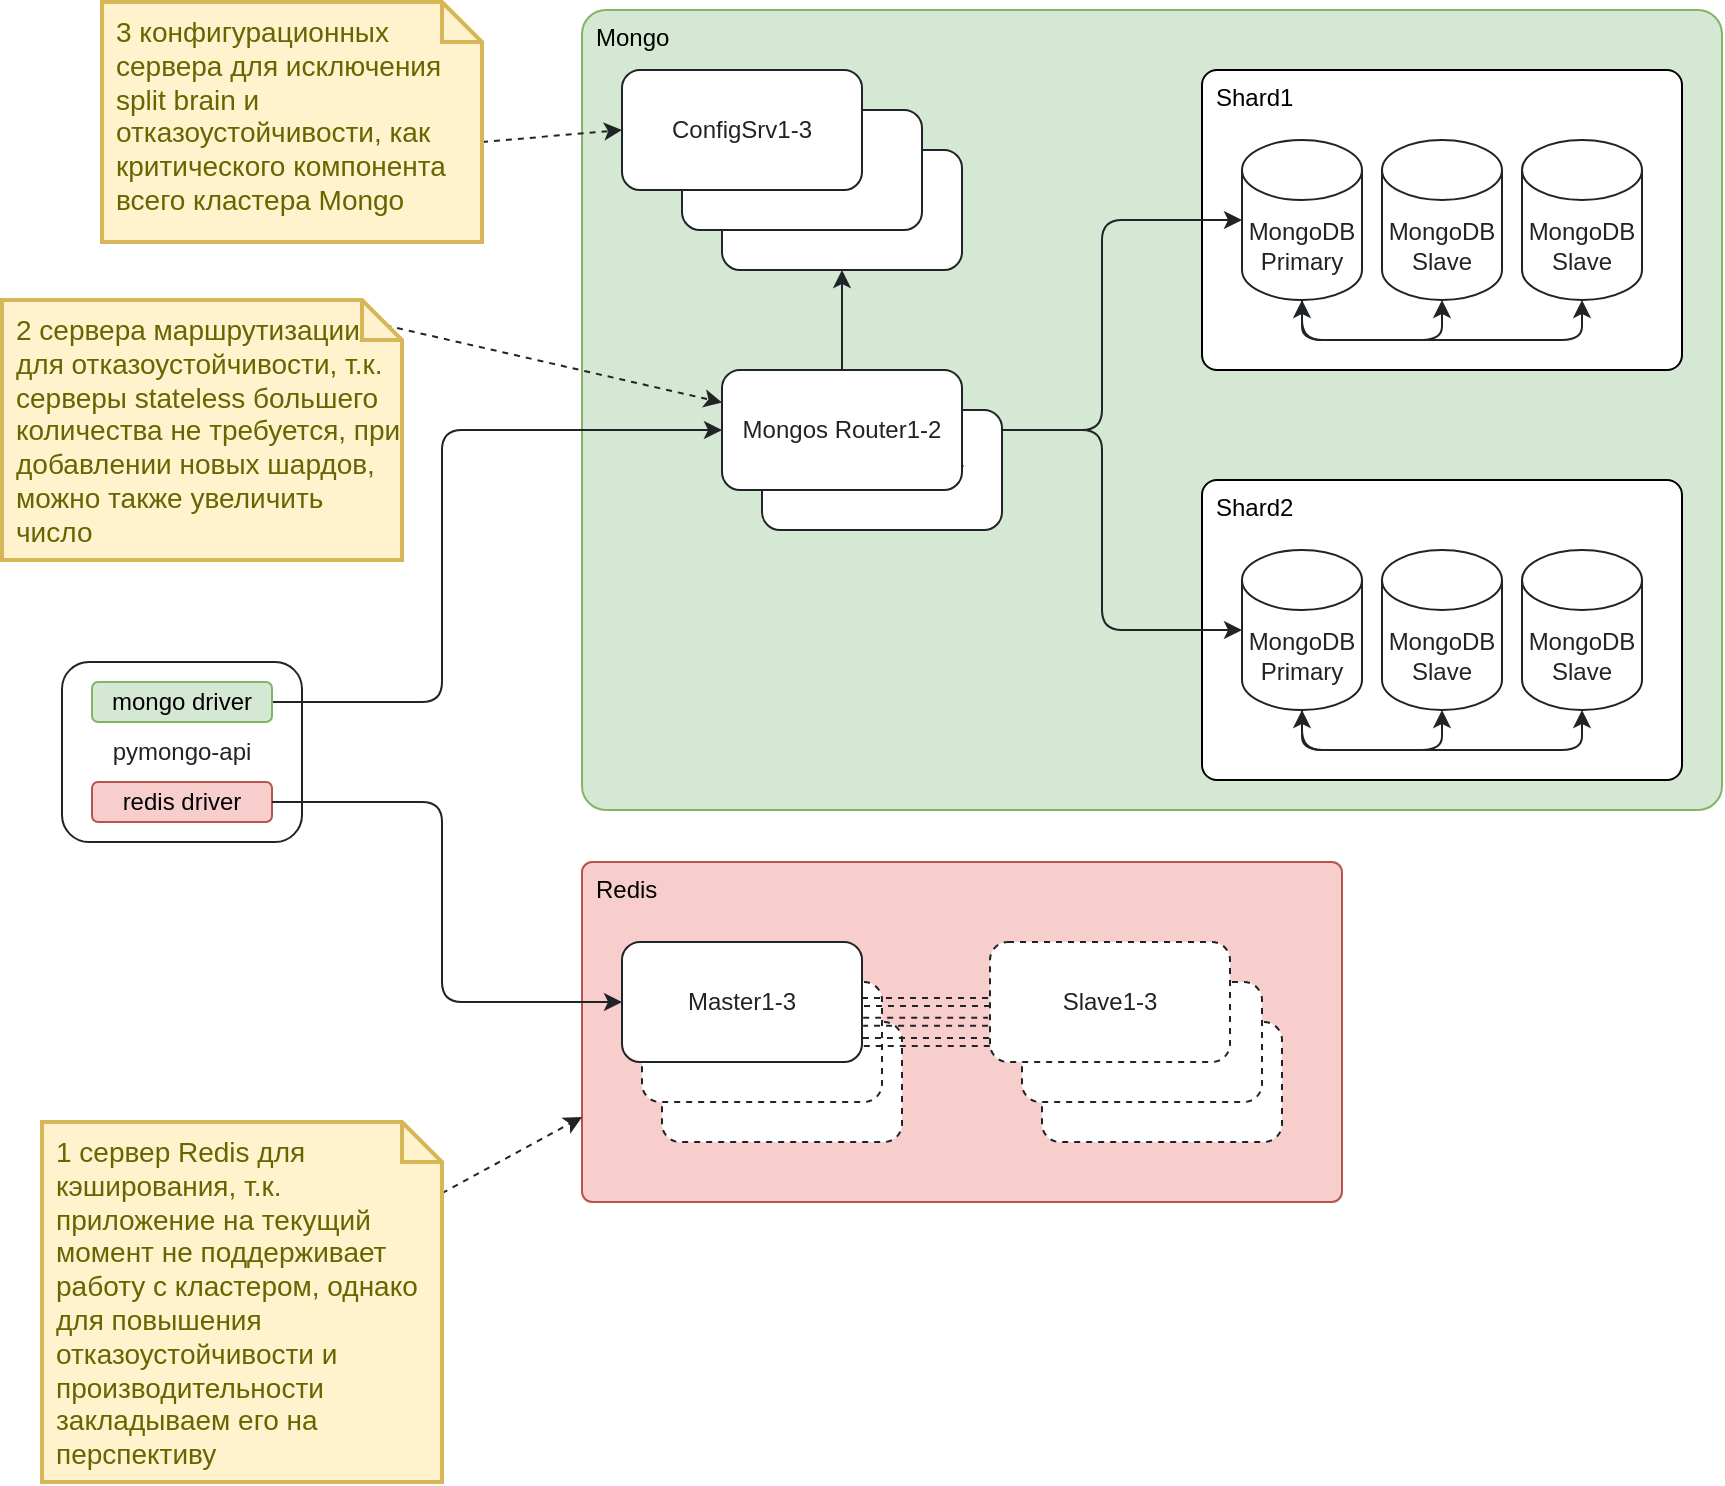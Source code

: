<mxfile version="24.7.5">
  <diagram name="Схема" id="-H_mtQnk-PTXWXPvYvuk">
    <mxGraphModel dx="940" dy="713" grid="1" gridSize="10" guides="1" tooltips="1" connect="1" arrows="1" fold="1" page="1" pageScale="1" pageWidth="1169" pageHeight="827" math="0" shadow="0">
      <root>
        <mxCell id="0" />
        <mxCell id="1" parent="0" />
        <mxCell id="qQEgVHVd-fYbN1bwtHLe-2" value="Mongo" style="rounded=1;whiteSpace=wrap;html=1;align=left;verticalAlign=top;spacingLeft=5;strokeColor=#82b366;fillColor=#d5e8d4;arcSize=3;imageHeight=24;" parent="1" vertex="1">
          <mxGeometry x="320" y="14" width="570" height="400" as="geometry" />
        </mxCell>
        <mxCell id="Ph4pWJoEh3kO78XfMUsU-8" value="&lt;span style=&quot;&quot;&gt;&lt;font&gt;Shard2&lt;/font&gt;&lt;/span&gt;" style="rounded=1;whiteSpace=wrap;html=1;verticalAlign=top;align=left;spacingLeft=5;arcSize=5;" parent="1" vertex="1">
          <mxGeometry x="630" y="249" width="240" height="150" as="geometry" />
        </mxCell>
        <mxCell id="Ph4pWJoEh3kO78XfMUsU-7" value="&lt;font&gt;Shard1&lt;/font&gt;" style="rounded=1;whiteSpace=wrap;html=1;align=left;verticalAlign=top;spacingLeft=5;arcSize=5;imageHeight=24;" parent="1" vertex="1">
          <mxGeometry x="630" y="44" width="240" height="150" as="geometry" />
        </mxCell>
        <mxCell id="zA23MoTUsTF4_91t8viU-2" value="MongoDB&lt;div&gt;Primary&lt;br&gt;&lt;/div&gt;" style="shape=cylinder3;whiteSpace=wrap;html=1;boundedLbl=1;backgroundOutline=1;size=15;strokeColor=#212427;fontColor=#212427;" parent="1" vertex="1">
          <mxGeometry x="650" y="284" width="60" height="80" as="geometry" />
        </mxCell>
        <mxCell id="zA23MoTUsTF4_91t8viU-3" value="pymongo-api" style="rounded=1;whiteSpace=wrap;html=1;strokeColor=#212427;fontColor=#212427;" parent="1" vertex="1">
          <mxGeometry x="60" y="340" width="120" height="90" as="geometry" />
        </mxCell>
        <mxCell id="sEKXlLHFd7eWCiAS6N1--1" value="MongoDB&lt;div&gt;Primary&lt;/div&gt;" style="shape=cylinder3;whiteSpace=wrap;html=1;boundedLbl=1;backgroundOutline=1;size=15;strokeColor=#212427;fontColor=#212427;" parent="1" vertex="1">
          <mxGeometry x="650" y="79" width="60" height="80" as="geometry" />
        </mxCell>
        <mxCell id="Ph4pWJoEh3kO78XfMUsU-4" value="" style="edgeStyle=orthogonalEdgeStyle;rounded=0;orthogonalLoop=1;jettySize=auto;html=1;strokeColor=#212427;" parent="1" source="Ph4pWJoEh3kO78XfMUsU-1" target="Ph4pWJoEh3kO78XfMUsU-2" edge="1">
          <mxGeometry relative="1" as="geometry" />
        </mxCell>
        <mxCell id="Ph4pWJoEh3kO78XfMUsU-2" value="ConfigSrv1" style="rounded=1;whiteSpace=wrap;html=1;strokeColor=#212427;fontColor=#212427;" parent="1" vertex="1">
          <mxGeometry x="390" y="84" width="120" height="60" as="geometry" />
        </mxCell>
        <mxCell id="Ph4pWJoEh3kO78XfMUsU-5" style="edgeStyle=orthogonalEdgeStyle;rounded=1;orthogonalLoop=1;jettySize=auto;html=1;entryX=0;entryY=0.5;entryDx=0;entryDy=0;entryPerimeter=0;curved=0;strokeColor=#212427;" parent="1" source="Ph4pWJoEh3kO78XfMUsU-1" target="sEKXlLHFd7eWCiAS6N1--1" edge="1">
          <mxGeometry relative="1" as="geometry" />
        </mxCell>
        <mxCell id="Ph4pWJoEh3kO78XfMUsU-6" style="edgeStyle=orthogonalEdgeStyle;rounded=1;orthogonalLoop=1;jettySize=auto;html=1;entryX=0;entryY=0.5;entryDx=0;entryDy=0;entryPerimeter=0;curved=0;strokeColor=#212427;" parent="1" source="Ph4pWJoEh3kO78XfMUsU-1" target="zA23MoTUsTF4_91t8viU-2" edge="1">
          <mxGeometry relative="1" as="geometry" />
        </mxCell>
        <mxCell id="Ph4pWJoEh3kO78XfMUsU-9" value="ConfigSrv1" style="rounded=1;whiteSpace=wrap;html=1;strokeColor=#212427;fontColor=#212427;" parent="1" vertex="1">
          <mxGeometry x="370" y="64" width="120" height="60" as="geometry" />
        </mxCell>
        <mxCell id="Ph4pWJoEh3kO78XfMUsU-10" value="ConfigSrv1-3" style="rounded=1;whiteSpace=wrap;html=1;strokeColor=#212427;fontColor=#212427;" parent="1" vertex="1">
          <mxGeometry x="340" y="44" width="120" height="60" as="geometry" />
        </mxCell>
        <mxCell id="qQEgVHVd-fYbN1bwtHLe-3" style="rounded=0;orthogonalLoop=1;jettySize=auto;html=1;entryX=0;entryY=0.5;entryDx=0;entryDy=0;fontFamily=Helvetica;fontSize=12;fontColor=#212427;dashed=1;strokeColor=#212427;exitX=0;exitY=0;exitDx=190;exitDy=70;exitPerimeter=0;" parent="1" source="Ph4pWJoEh3kO78XfMUsU-12" target="Ph4pWJoEh3kO78XfMUsU-10" edge="1">
          <mxGeometry relative="1" as="geometry">
            <mxPoint x="310" y="57.2" as="sourcePoint" />
          </mxGeometry>
        </mxCell>
        <mxCell id="Ph4pWJoEh3kO78XfMUsU-12" value="3 конфигурационных сервера для исключения split brain и отказоустойчивости, как критического компонента всего кластера Mongo" style="shape=note;strokeWidth=2;fontSize=14;size=20;whiteSpace=wrap;html=1;fillColor=#fff2cc;strokeColor=#d6b656;fontColor=#666600;rounded=1;align=left;verticalAlign=top;spacingLeft=5;fontFamily=Helvetica;" parent="1" vertex="1">
          <mxGeometry x="80" y="10" width="190" height="120" as="geometry" />
        </mxCell>
        <mxCell id="T2juaMnWLGH11pNTpJ1Q-1" value="MongoDB&lt;div&gt;Slave&lt;/div&gt;" style="shape=cylinder3;whiteSpace=wrap;html=1;boundedLbl=1;backgroundOutline=1;size=15;strokeColor=#212427;fontColor=#212427;" parent="1" vertex="1">
          <mxGeometry x="720" y="79" width="60" height="80" as="geometry" />
        </mxCell>
        <mxCell id="T2juaMnWLGH11pNTpJ1Q-2" value="MongoDB&lt;div&gt;Slave&lt;/div&gt;" style="shape=cylinder3;whiteSpace=wrap;html=1;boundedLbl=1;backgroundOutline=1;size=15;strokeColor=#212427;fontColor=#212427;" parent="1" vertex="1">
          <mxGeometry x="790" y="79" width="60" height="80" as="geometry" />
        </mxCell>
        <mxCell id="T2juaMnWLGH11pNTpJ1Q-3" value="MongoDB&lt;div&gt;Slave&lt;/div&gt;" style="shape=cylinder3;whiteSpace=wrap;html=1;boundedLbl=1;backgroundOutline=1;size=15;strokeColor=#212427;fontColor=#212427;" parent="1" vertex="1">
          <mxGeometry x="720" y="284" width="60" height="80" as="geometry" />
        </mxCell>
        <mxCell id="T2juaMnWLGH11pNTpJ1Q-4" value="MongoDB&lt;div&gt;Slave&lt;/div&gt;" style="shape=cylinder3;whiteSpace=wrap;html=1;boundedLbl=1;backgroundOutline=1;size=15;strokeColor=#212427;fontColor=#212427;" parent="1" vertex="1">
          <mxGeometry x="790" y="284" width="60" height="80" as="geometry" />
        </mxCell>
        <mxCell id="T2juaMnWLGH11pNTpJ1Q-5" value="Mongos Router" style="rounded=1;whiteSpace=wrap;html=1;strokeColor=#212427;fontColor=#212427;" parent="1" vertex="1">
          <mxGeometry x="410" y="214" width="120" height="60" as="geometry" />
        </mxCell>
        <mxCell id="Ph4pWJoEh3kO78XfMUsU-1" value="Mongos Router1-2" style="rounded=1;whiteSpace=wrap;html=1;strokeColor=#212427;fontColor=#212427;" parent="1" vertex="1">
          <mxGeometry x="390" y="194" width="120" height="60" as="geometry" />
        </mxCell>
        <mxCell id="T2juaMnWLGH11pNTpJ1Q-10" style="rounded=0;orthogonalLoop=1;jettySize=auto;html=1;exitX=0;exitY=0;exitDx=180;exitDy=10;exitPerimeter=0;dashed=1;strokeColor=#212427;" parent="1" source="T2juaMnWLGH11pNTpJ1Q-9" target="Ph4pWJoEh3kO78XfMUsU-1" edge="1">
          <mxGeometry relative="1" as="geometry" />
        </mxCell>
        <mxCell id="T2juaMnWLGH11pNTpJ1Q-9" value="2 сервера маршрутизации для отказоустойчивости, т.к. серверы stateless большего количества не требуется, при добавлении новых шардов, можно также увеличить число" style="shape=note;strokeWidth=2;fontSize=14;size=20;whiteSpace=wrap;html=1;fillColor=#fff2cc;strokeColor=#d6b656;fontColor=#666600;rounded=1;align=left;verticalAlign=top;spacingLeft=5;fontFamily=Helvetica;" parent="1" vertex="1">
          <mxGeometry x="30" y="159" width="200" height="130" as="geometry" />
        </mxCell>
        <mxCell id="T2juaMnWLGH11pNTpJ1Q-11" style="edgeStyle=orthogonalEdgeStyle;rounded=1;orthogonalLoop=1;jettySize=auto;html=1;entryX=0.5;entryY=1;entryDx=0;entryDy=0;entryPerimeter=0;curved=0;exitX=0.5;exitY=1;exitDx=0;exitDy=0;exitPerimeter=0;strokeColor=#212427;" parent="1" source="sEKXlLHFd7eWCiAS6N1--1" target="T2juaMnWLGH11pNTpJ1Q-1" edge="1">
          <mxGeometry relative="1" as="geometry" />
        </mxCell>
        <mxCell id="T2juaMnWLGH11pNTpJ1Q-12" style="edgeStyle=orthogonalEdgeStyle;rounded=1;orthogonalLoop=1;jettySize=auto;html=1;entryX=0.5;entryY=1;entryDx=0;entryDy=0;entryPerimeter=0;curved=0;exitX=0.5;exitY=1;exitDx=0;exitDy=0;exitPerimeter=0;startArrow=classic;startFill=1;strokeColor=#212427;" parent="1" source="sEKXlLHFd7eWCiAS6N1--1" target="T2juaMnWLGH11pNTpJ1Q-2" edge="1">
          <mxGeometry relative="1" as="geometry">
            <mxPoint x="690" y="169" as="sourcePoint" />
            <mxPoint x="760" y="169" as="targetPoint" />
          </mxGeometry>
        </mxCell>
        <mxCell id="T2juaMnWLGH11pNTpJ1Q-13" style="edgeStyle=orthogonalEdgeStyle;rounded=1;orthogonalLoop=1;jettySize=auto;html=1;entryX=0.5;entryY=1;entryDx=0;entryDy=0;entryPerimeter=0;exitX=0.5;exitY=1;exitDx=0;exitDy=0;exitPerimeter=0;curved=0;strokeColor=#212427;startArrow=classic;startFill=1;" parent="1" source="zA23MoTUsTF4_91t8viU-2" target="T2juaMnWLGH11pNTpJ1Q-3" edge="1">
          <mxGeometry relative="1" as="geometry" />
        </mxCell>
        <mxCell id="T2juaMnWLGH11pNTpJ1Q-14" style="edgeStyle=orthogonalEdgeStyle;rounded=1;orthogonalLoop=1;jettySize=auto;html=1;entryX=0.5;entryY=1;entryDx=0;entryDy=0;entryPerimeter=0;exitX=0.5;exitY=1;exitDx=0;exitDy=0;exitPerimeter=0;curved=0;strokeColor=#212427;" parent="1" source="zA23MoTUsTF4_91t8viU-2" target="T2juaMnWLGH11pNTpJ1Q-4" edge="1">
          <mxGeometry relative="1" as="geometry">
            <mxPoint x="690" y="374" as="sourcePoint" />
            <mxPoint x="760" y="374" as="targetPoint" />
          </mxGeometry>
        </mxCell>
        <mxCell id="zA23MoTUsTF4_91t8viU-4" style="edgeStyle=orthogonalEdgeStyle;rounded=1;orthogonalLoop=1;jettySize=auto;html=1;exitX=1;exitY=0.5;exitDx=0;exitDy=0;entryX=0;entryY=0.5;entryDx=0;entryDy=0;strokeColor=#212427;fontColor=#212427;curved=0;" parent="1" source="IPWkwZlt6qLDdsx9rXo_-24" target="Ph4pWJoEh3kO78XfMUsU-1" edge="1">
          <mxGeometry relative="1" as="geometry">
            <Array as="points">
              <mxPoint x="250" y="360" />
              <mxPoint x="250" y="224" />
            </Array>
          </mxGeometry>
        </mxCell>
        <mxCell id="IPWkwZlt6qLDdsx9rXo_-1" value="Redis" style="rounded=1;whiteSpace=wrap;html=1;align=left;verticalAlign=top;spacingLeft=5;strokeColor=#b85450;fillColor=#f8cecc;arcSize=3;imageHeight=24;" vertex="1" parent="1">
          <mxGeometry x="320" y="440" width="380" height="170" as="geometry" />
        </mxCell>
        <mxCell id="IPWkwZlt6qLDdsx9rXo_-7" value="Master3" style="rounded=1;whiteSpace=wrap;html=1;strokeColor=#212427;fontColor=#212427;dashed=1;" vertex="1" parent="1">
          <mxGeometry x="360" y="520" width="120" height="60" as="geometry" />
        </mxCell>
        <mxCell id="IPWkwZlt6qLDdsx9rXo_-10" value="Master2" style="rounded=1;whiteSpace=wrap;html=1;strokeColor=#212427;fontColor=#212427;dashed=1;" vertex="1" parent="1">
          <mxGeometry x="350" y="500" width="120" height="60" as="geometry" />
        </mxCell>
        <mxCell id="IPWkwZlt6qLDdsx9rXo_-11" value="Master1-3" style="rounded=1;whiteSpace=wrap;html=1;strokeColor=#212427;fontColor=#212427;" vertex="1" parent="1">
          <mxGeometry x="340" y="480" width="120" height="60" as="geometry" />
        </mxCell>
        <mxCell id="IPWkwZlt6qLDdsx9rXo_-22" value="Slave3" style="rounded=1;whiteSpace=wrap;html=1;strokeColor=#212427;fontColor=#212427;dashed=1;" vertex="1" parent="1">
          <mxGeometry x="550" y="520" width="120" height="60" as="geometry" />
        </mxCell>
        <mxCell id="IPWkwZlt6qLDdsx9rXo_-16" value="Slave2" style="rounded=1;whiteSpace=wrap;html=1;strokeColor=#212427;fontColor=#212427;dashed=1;" vertex="1" parent="1">
          <mxGeometry x="540" y="500" width="120" height="60" as="geometry" />
        </mxCell>
        <mxCell id="IPWkwZlt6qLDdsx9rXo_-17" value="Slave1-3" style="rounded=1;whiteSpace=wrap;html=1;strokeColor=#212427;fontColor=#212427;dashed=1;" vertex="1" parent="1">
          <mxGeometry x="524" y="480" width="120" height="60" as="geometry" />
        </mxCell>
        <mxCell id="IPWkwZlt6qLDdsx9rXo_-24" value="mongo driver" style="rounded=1;whiteSpace=wrap;html=1;strokeColor=#82b366;fillColor=#d5e8d4;" vertex="1" parent="1">
          <mxGeometry x="75" y="350" width="90" height="20" as="geometry" />
        </mxCell>
        <mxCell id="IPWkwZlt6qLDdsx9rXo_-25" value="redis driver" style="rounded=1;whiteSpace=wrap;html=1;strokeColor=#b85450;fillColor=#f8cecc;" vertex="1" parent="1">
          <mxGeometry x="75" y="400" width="90" height="20" as="geometry" />
        </mxCell>
        <mxCell id="IPWkwZlt6qLDdsx9rXo_-23" style="edgeStyle=orthogonalEdgeStyle;rounded=1;orthogonalLoop=1;jettySize=auto;html=1;curved=0;entryX=0;entryY=0.5;entryDx=0;entryDy=0;exitX=1;exitY=0.5;exitDx=0;exitDy=0;strokeColor=#212427;" edge="1" parent="1" source="IPWkwZlt6qLDdsx9rXo_-25" target="IPWkwZlt6qLDdsx9rXo_-11">
          <mxGeometry relative="1" as="geometry">
            <Array as="points">
              <mxPoint x="250" y="410" />
              <mxPoint x="250" y="510" />
            </Array>
          </mxGeometry>
        </mxCell>
        <mxCell id="IPWkwZlt6qLDdsx9rXo_-41" value="" style="shape=link;html=1;rounded=1;dashed=1;strokeColor=#212427;align=center;verticalAlign=middle;fontFamily=Helvetica;fontSize=11;fontColor=default;labelBackgroundColor=default;endArrow=classic;exitX=1;exitY=0.5;exitDx=0;exitDy=0;entryX=0;entryY=0.5;entryDx=0;entryDy=0;" edge="1" parent="1" source="IPWkwZlt6qLDdsx9rXo_-11" target="IPWkwZlt6qLDdsx9rXo_-17">
          <mxGeometry width="100" relative="1" as="geometry">
            <mxPoint x="524" y="730" as="sourcePoint" />
            <mxPoint x="624" y="730" as="targetPoint" />
          </mxGeometry>
        </mxCell>
        <mxCell id="IPWkwZlt6qLDdsx9rXo_-42" value="" style="shape=link;html=1;rounded=1;dashed=1;strokeColor=#212427;align=center;verticalAlign=middle;fontFamily=Helvetica;fontSize=11;fontColor=default;labelBackgroundColor=default;endArrow=classic;exitX=1.005;exitY=0.665;exitDx=0;exitDy=0;entryX=-0.008;entryY=0.665;entryDx=0;entryDy=0;exitPerimeter=0;entryPerimeter=0;" edge="1" parent="1" source="IPWkwZlt6qLDdsx9rXo_-11" target="IPWkwZlt6qLDdsx9rXo_-17">
          <mxGeometry width="100" relative="1" as="geometry">
            <mxPoint x="470" y="520" as="sourcePoint" />
            <mxPoint x="534" y="520" as="targetPoint" />
          </mxGeometry>
        </mxCell>
        <mxCell id="IPWkwZlt6qLDdsx9rXo_-43" value="" style="shape=link;html=1;rounded=1;dashed=1;strokeColor=#212427;align=center;verticalAlign=middle;fontFamily=Helvetica;fontSize=11;fontColor=default;labelBackgroundColor=default;endArrow=classic;exitX=1.004;exitY=0.834;exitDx=0;exitDy=0;entryX=-0.001;entryY=0.834;entryDx=0;entryDy=0;exitPerimeter=0;entryPerimeter=0;" edge="1" parent="1" source="IPWkwZlt6qLDdsx9rXo_-11" target="IPWkwZlt6qLDdsx9rXo_-17">
          <mxGeometry width="100" relative="1" as="geometry">
            <mxPoint x="471" y="530" as="sourcePoint" />
            <mxPoint x="533" y="530" as="targetPoint" />
          </mxGeometry>
        </mxCell>
        <mxCell id="IPWkwZlt6qLDdsx9rXo_-46" style="edgeStyle=none;shape=connector;rounded=1;orthogonalLoop=1;jettySize=auto;html=1;entryX=0;entryY=0.75;entryDx=0;entryDy=0;dashed=1;strokeColor=#212427;align=center;verticalAlign=middle;fontFamily=Helvetica;fontSize=11;fontColor=default;labelBackgroundColor=default;endArrow=classic;" edge="1" parent="1" source="IPWkwZlt6qLDdsx9rXo_-45" target="IPWkwZlt6qLDdsx9rXo_-1">
          <mxGeometry relative="1" as="geometry" />
        </mxCell>
        <mxCell id="IPWkwZlt6qLDdsx9rXo_-45" value="1 сервер Redis для кэширования, т.к. приложение на текущий момент не поддерживает работу с кластером, однако для повышения отказоустойчивости и производительности закладываем его на перспективу" style="shape=note;strokeWidth=2;fontSize=14;size=20;whiteSpace=wrap;html=1;fillColor=#fff2cc;strokeColor=#d6b656;fontColor=#666600;rounded=1;align=left;verticalAlign=top;spacingLeft=5;fontFamily=Helvetica;" vertex="1" parent="1">
          <mxGeometry x="50" y="570" width="200" height="180" as="geometry" />
        </mxCell>
      </root>
    </mxGraphModel>
  </diagram>
</mxfile>
